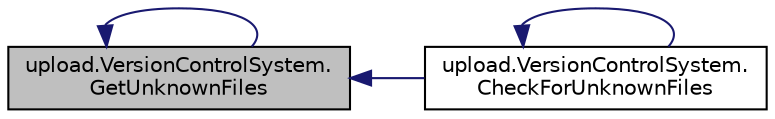 digraph "upload.VersionControlSystem.GetUnknownFiles"
{
  edge [fontname="Helvetica",fontsize="10",labelfontname="Helvetica",labelfontsize="10"];
  node [fontname="Helvetica",fontsize="10",shape=record];
  rankdir="LR";
  Node38 [label="upload.VersionControlSystem.\lGetUnknownFiles",height=0.2,width=0.4,color="black", fillcolor="grey75", style="filled", fontcolor="black"];
  Node38 -> Node39 [dir="back",color="midnightblue",fontsize="10",style="solid",fontname="Helvetica"];
  Node39 [label="upload.VersionControlSystem.\lCheckForUnknownFiles",height=0.2,width=0.4,color="black", fillcolor="white", style="filled",URL="$df/d72/classupload_1_1_version_control_system.html#ad2923d691a1b1047e9359c5b7c1c103f"];
  Node39 -> Node39 [dir="back",color="midnightblue",fontsize="10",style="solid",fontname="Helvetica"];
  Node38 -> Node38 [dir="back",color="midnightblue",fontsize="10",style="solid",fontname="Helvetica"];
}
